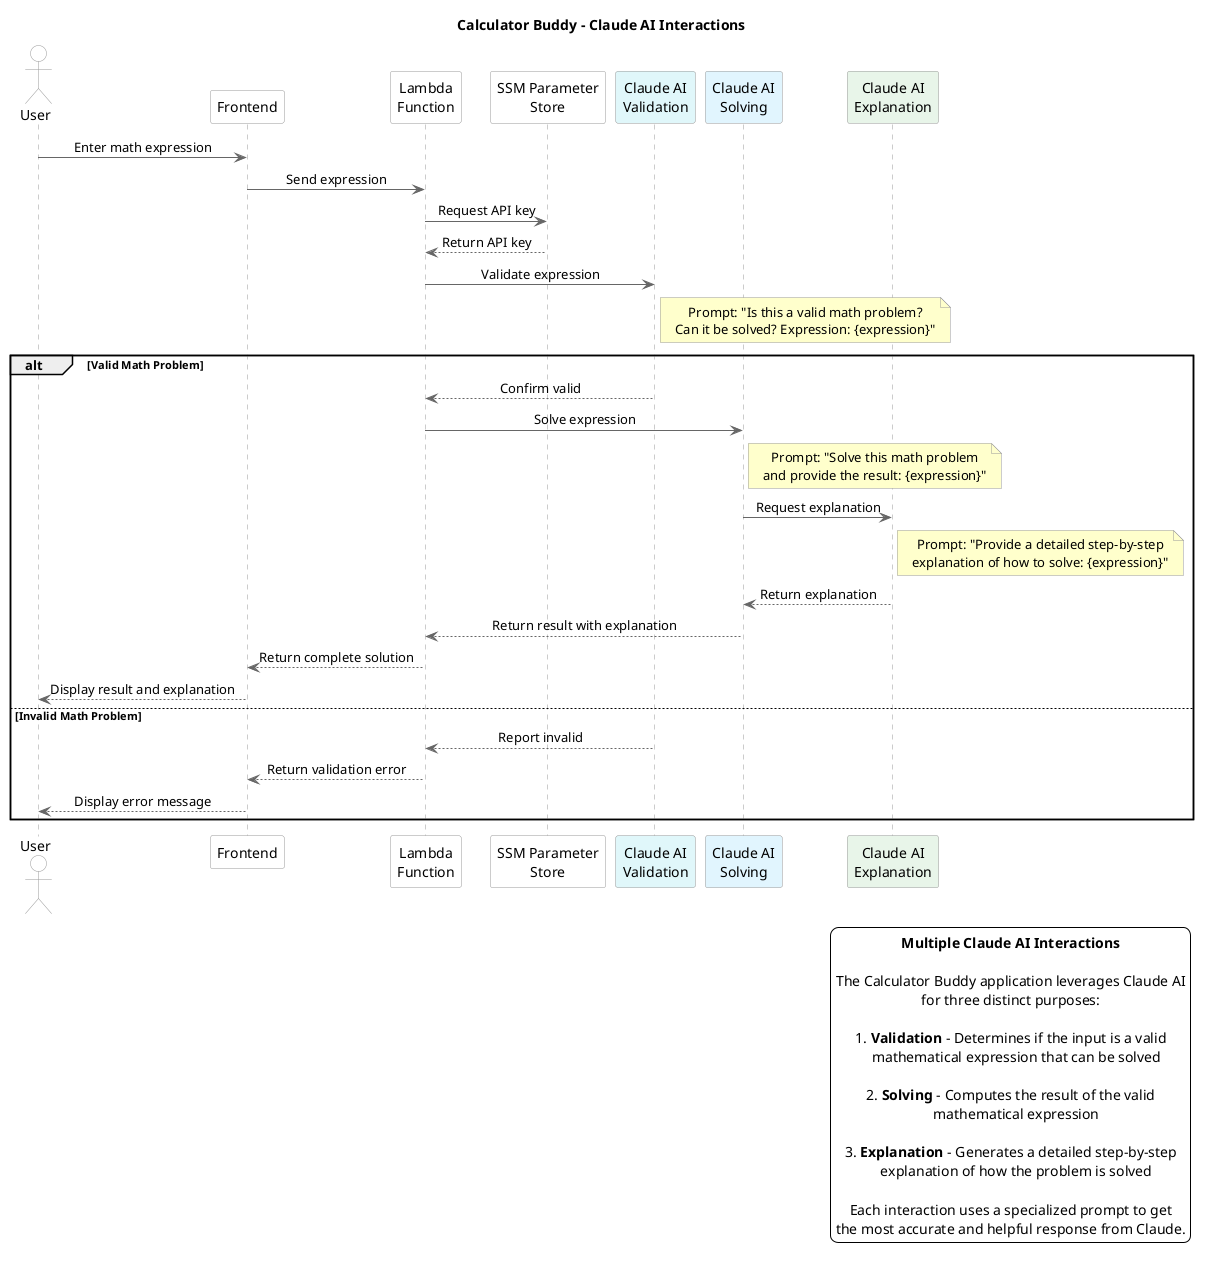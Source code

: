 @startuml Calculator Buddy Claude AI Interactions

' Styling
skinparam backgroundColor white
skinparam handwritten false
skinparam defaultTextAlignment center
skinparam componentStyle rectangle
skinparam arrowColor #666666
skinparam linetype polyline
skinparam shadowing false

skinparam component {
    BorderColor #cccccc
    BackgroundColor white
    ArrowColor #666666
    FontSize 14
}

skinparam note {
    BackgroundColor #FFFFCC
    BorderColor #999999
}

skinparam sequence {
    ArrowColor #666666
    LifeLineBorderColor #999999
    LifeLineBackgroundColor #DDDDDD
    ParticipantBorderColor #999999
    ParticipantBackgroundColor #FFFFFF
    ParticipantFontSize 14
    ActorBorderColor #999999
    ActorBackgroundColor #FFFFFF
    ActorFontSize 14
}

title Calculator Buddy - Claude AI Interactions

' Sequence diagram showing the interactions with Claude AI
actor User
participant "Frontend" as Frontend
participant "Lambda\nFunction" as Lambda
participant "SSM Parameter\nStore" as SSM
participant "Claude AI\nValidation" as ClaudeValidation #E0F7FA
participant "Claude AI\nSolving" as ClaudeSolving #E1F5FE
participant "Claude AI\nExplanation" as ClaudeExplanation #E8F5E9

User -> Frontend : Enter math expression
Frontend -> Lambda : Send expression
Lambda -> SSM : Request API key
SSM --> Lambda : Return API key

Lambda -> ClaudeValidation : Validate expression
note right of ClaudeValidation
  Prompt: "Is this a valid math problem?
  Can it be solved? Expression: {expression}"
end note

alt Valid Math Problem
    ClaudeValidation --> Lambda : Confirm valid
    Lambda -> ClaudeSolving : Solve expression
    note right of ClaudeSolving
      Prompt: "Solve this math problem
      and provide the result: {expression}"
    end note
    
    ClaudeSolving -> ClaudeExplanation : Request explanation
    note right of ClaudeExplanation
      Prompt: "Provide a detailed step-by-step
      explanation of how to solve: {expression}"
    end note
    
    ClaudeExplanation --> ClaudeSolving : Return explanation
    ClaudeSolving --> Lambda : Return result with explanation
    Lambda --> Frontend : Return complete solution
    Frontend --> User : Display result and explanation
else Invalid Math Problem
    ClaudeValidation --> Lambda : Report invalid
    Lambda --> Frontend : Return validation error
    Frontend --> User : Display error message
end

' Legend
legend right
  **Multiple Claude AI Interactions**
  
  The Calculator Buddy application leverages Claude AI
  for three distinct purposes:
  
  1. **Validation** - Determines if the input is a valid
     mathematical expression that can be solved
  
  2. **Solving** - Computes the result of the valid
     mathematical expression
  
  3. **Explanation** - Generates a detailed step-by-step
     explanation of how the problem is solved
  
  Each interaction uses a specialized prompt to get
  the most accurate and helpful response from Claude.
endlegend

@enduml 